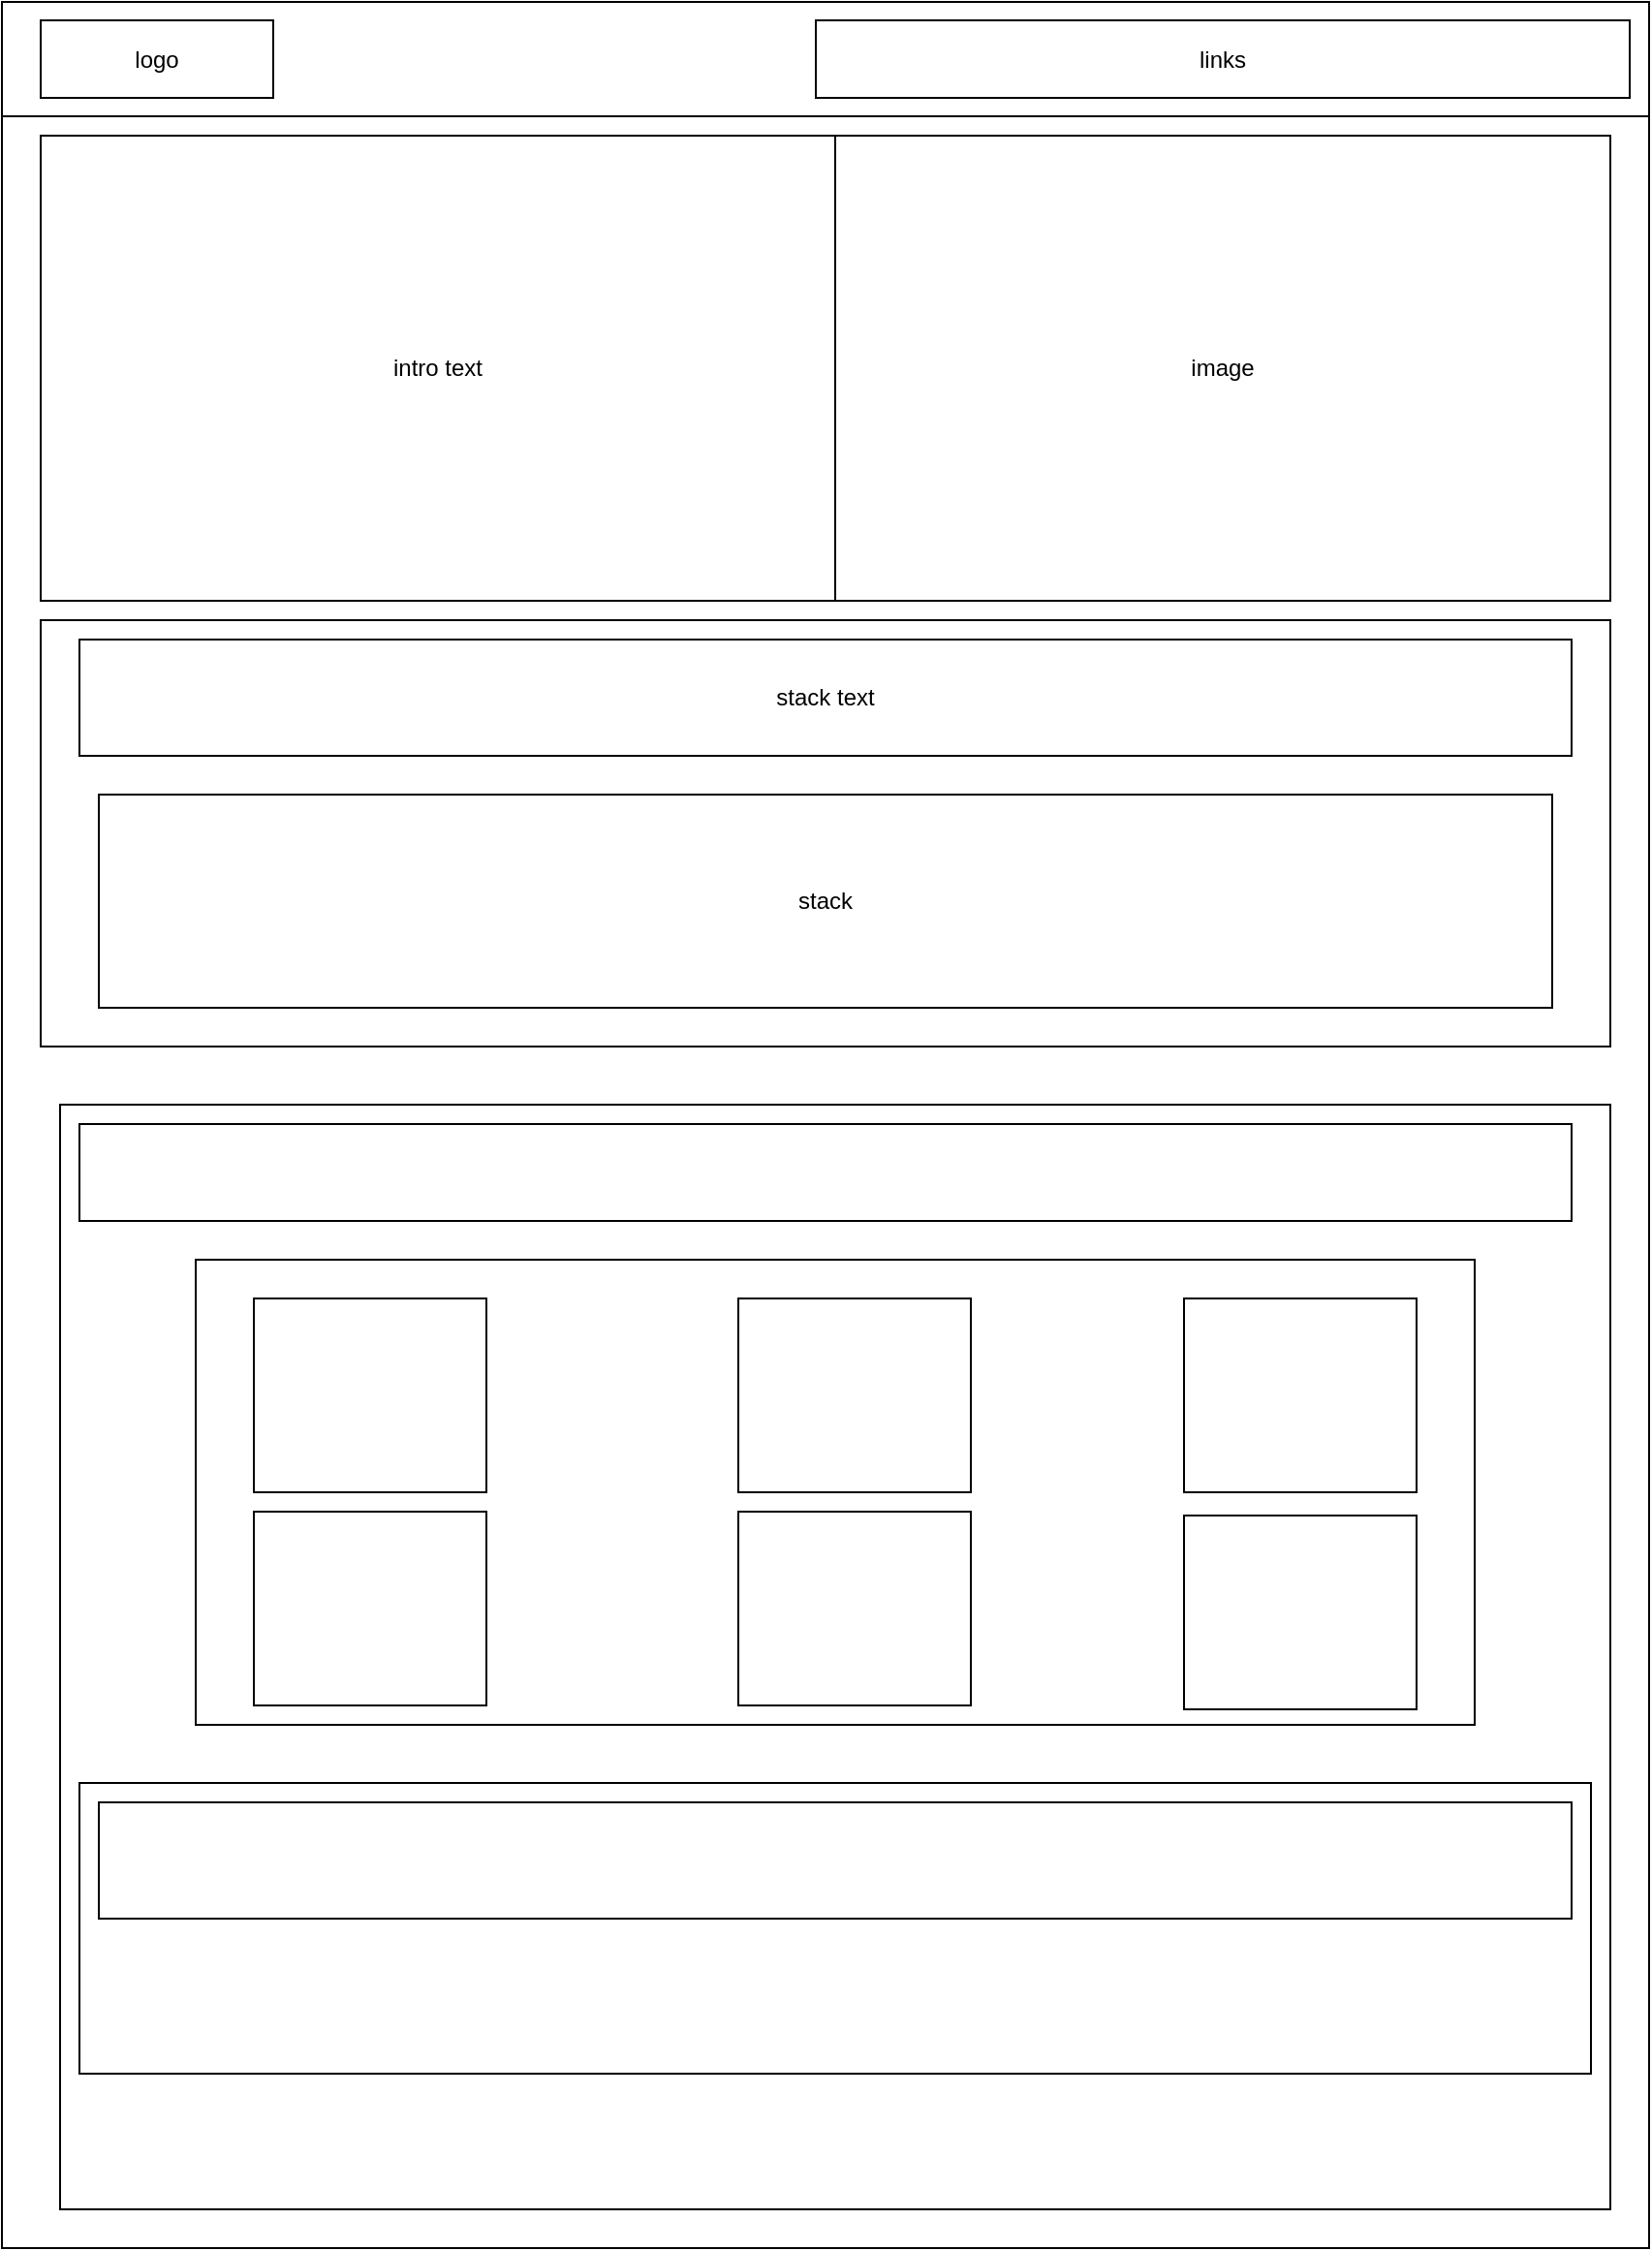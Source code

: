<mxfile>
    <diagram id="S1n739F_PZ2hReB8Yw3y" name="Page-1">
        <mxGraphModel dx="874" dy="337" grid="1" gridSize="10" guides="1" tooltips="1" connect="1" arrows="1" fold="1" page="1" pageScale="1" pageWidth="850" pageHeight="1100" math="0" shadow="0">
            <root>
                <mxCell id="0"/>
                <mxCell id="1" parent="0"/>
                <mxCell id="4" value="" style="whiteSpace=wrap;html=1;align=right;" vertex="1" parent="1">
                    <mxGeometry y="1" width="850" height="59" as="geometry"/>
                </mxCell>
                <mxCell id="5" value="logo" style="whiteSpace=wrap;html=1;" vertex="1" parent="1">
                    <mxGeometry x="20" y="10.5" width="120" height="40" as="geometry"/>
                </mxCell>
                <mxCell id="6" value="links" style="whiteSpace=wrap;html=1;" vertex="1" parent="1">
                    <mxGeometry x="420" y="10.5" width="420" height="40" as="geometry"/>
                </mxCell>
                <mxCell id="7" value="" style="whiteSpace=wrap;html=1;" vertex="1" parent="1">
                    <mxGeometry y="60" width="850" height="1100" as="geometry"/>
                </mxCell>
                <mxCell id="8" value="intro text" style="whiteSpace=wrap;html=1;" vertex="1" parent="1">
                    <mxGeometry x="20" y="70" width="410" height="240" as="geometry"/>
                </mxCell>
                <mxCell id="9" value="image" style="whiteSpace=wrap;html=1;" vertex="1" parent="1">
                    <mxGeometry x="430" y="70" width="400" height="240" as="geometry"/>
                </mxCell>
                <mxCell id="10" value="" style="whiteSpace=wrap;html=1;" vertex="1" parent="1">
                    <mxGeometry x="20" y="320" width="810" height="220" as="geometry"/>
                </mxCell>
                <mxCell id="11" value="stack text" style="whiteSpace=wrap;html=1;" vertex="1" parent="1">
                    <mxGeometry x="40" y="330" width="770" height="60" as="geometry"/>
                </mxCell>
                <mxCell id="12" value="stack" style="whiteSpace=wrap;html=1;" vertex="1" parent="1">
                    <mxGeometry x="50" y="410" width="750" height="110" as="geometry"/>
                </mxCell>
                <mxCell id="13" value="projects" style="whiteSpace=wrap;html=1;" vertex="1" parent="1">
                    <mxGeometry x="30" y="570" width="800" height="570" as="geometry"/>
                </mxCell>
                <mxCell id="14" value="" style="whiteSpace=wrap;html=1;" vertex="1" parent="1">
                    <mxGeometry x="40" y="580" width="770" height="50" as="geometry"/>
                </mxCell>
                <mxCell id="16" value="" style="whiteSpace=wrap;html=1;" vertex="1" parent="1">
                    <mxGeometry x="100" y="650" width="660" height="240" as="geometry"/>
                </mxCell>
                <mxCell id="17" value="" style="whiteSpace=wrap;html=1;" vertex="1" parent="1">
                    <mxGeometry x="130" y="670" width="120" height="100" as="geometry"/>
                </mxCell>
                <mxCell id="18" value="" style="whiteSpace=wrap;html=1;" vertex="1" parent="1">
                    <mxGeometry x="380" y="670" width="120" height="100" as="geometry"/>
                </mxCell>
                <mxCell id="19" value="" style="whiteSpace=wrap;html=1;" vertex="1" parent="1">
                    <mxGeometry x="610" y="670" width="120" height="100" as="geometry"/>
                </mxCell>
                <mxCell id="20" value="" style="whiteSpace=wrap;html=1;" vertex="1" parent="1">
                    <mxGeometry x="130" y="780" width="120" height="100" as="geometry"/>
                </mxCell>
                <mxCell id="21" value="" style="whiteSpace=wrap;html=1;" vertex="1" parent="1">
                    <mxGeometry x="380" y="780" width="120" height="100" as="geometry"/>
                </mxCell>
                <mxCell id="22" value="" style="whiteSpace=wrap;html=1;" vertex="1" parent="1">
                    <mxGeometry x="610" y="782" width="120" height="100" as="geometry"/>
                </mxCell>
                <mxCell id="23" value="" style="whiteSpace=wrap;html=1;" vertex="1" parent="1">
                    <mxGeometry x="40" y="920" width="780" height="150" as="geometry"/>
                </mxCell>
                <mxCell id="24" value="" style="whiteSpace=wrap;html=1;" vertex="1" parent="1">
                    <mxGeometry x="50" y="930" width="760" height="60" as="geometry"/>
                </mxCell>
            </root>
        </mxGraphModel>
    </diagram>
</mxfile>